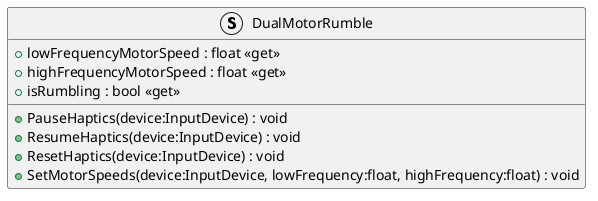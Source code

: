 @startuml
struct DualMotorRumble {
    + lowFrequencyMotorSpeed : float <<get>>
    + highFrequencyMotorSpeed : float <<get>>
    + isRumbling : bool <<get>>
    + PauseHaptics(device:InputDevice) : void
    + ResumeHaptics(device:InputDevice) : void
    + ResetHaptics(device:InputDevice) : void
    + SetMotorSpeeds(device:InputDevice, lowFrequency:float, highFrequency:float) : void
}
@enduml
